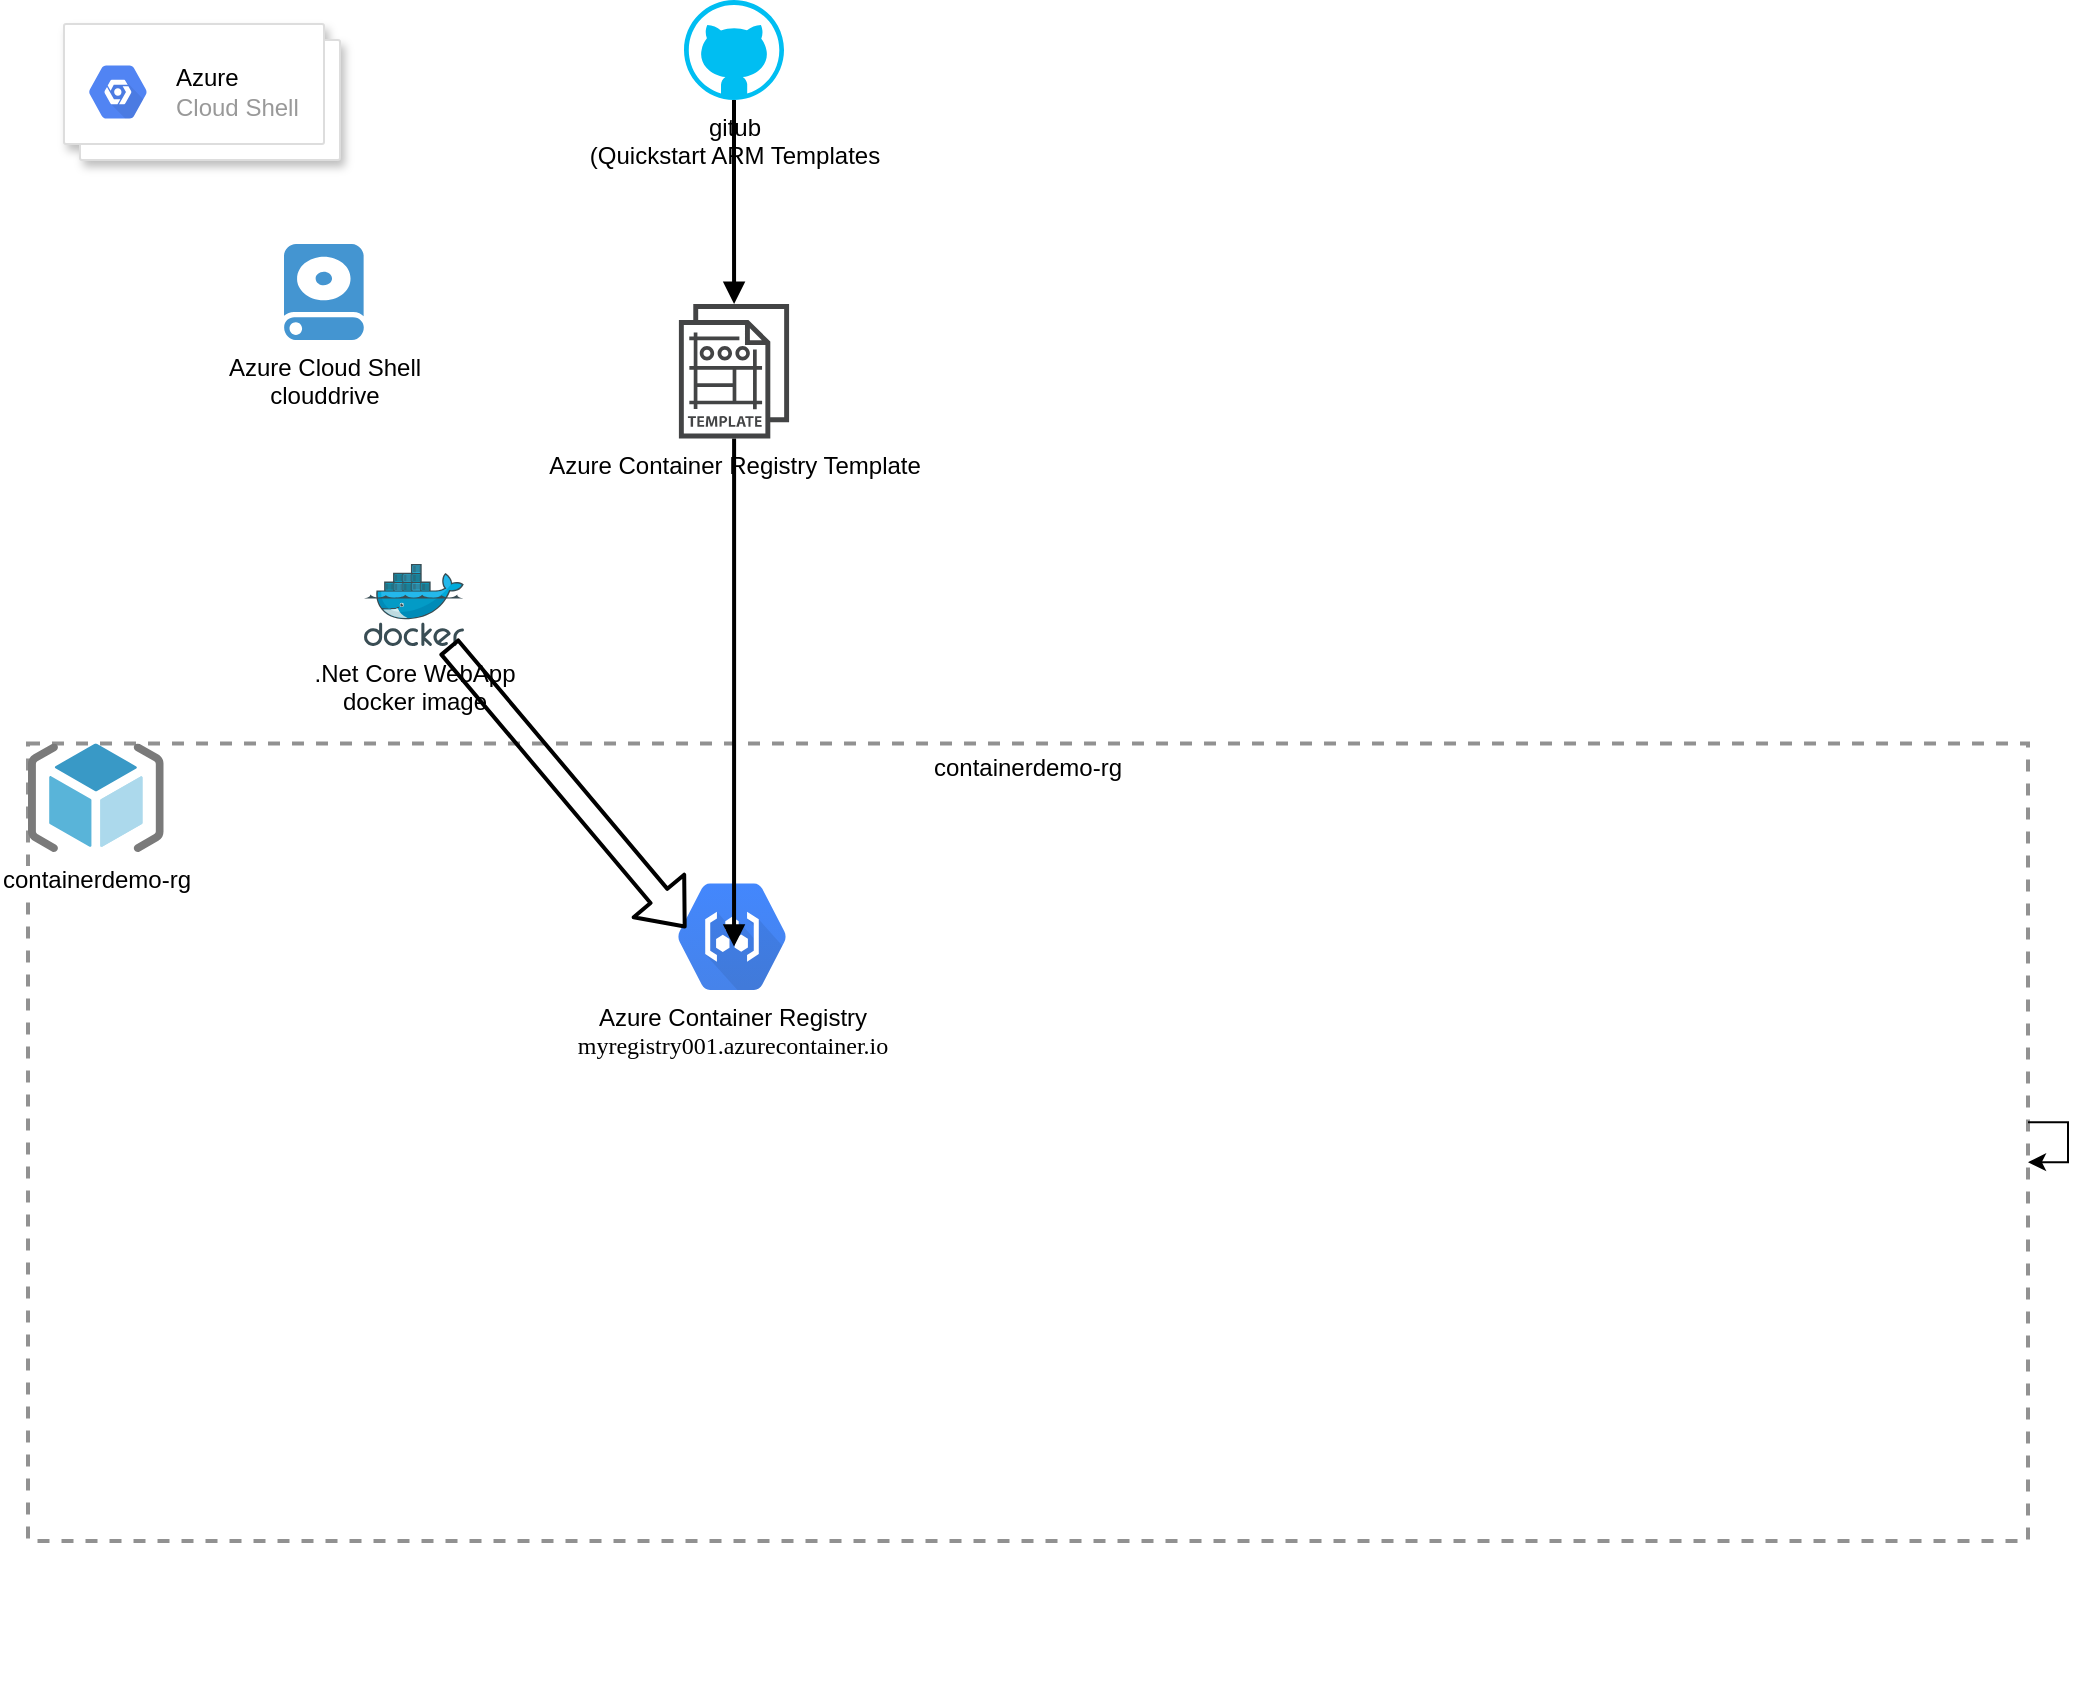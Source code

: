 <mxfile version="12.6.6" type="github">
  <diagram id="7gcUSTIZ7YSJ5vT40chW" name="Page-1">
    <mxGraphModel dx="1422" dy="790" grid="1" gridSize="10" guides="1" tooltips="1" connect="1" arrows="1" fold="1" page="1" pageScale="1" pageWidth="1169" pageHeight="827" math="0" shadow="0">
      <root>
        <mxCell id="0"/>
        <mxCell id="1" parent="0"/>
        <mxCell id="w_GcMHHkcKZseeOGqTXZ-8" value="" style="group" parent="1" vertex="1" connectable="0">
          <mxGeometry x="85" y="330" width="1010" height="580" as="geometry"/>
        </mxCell>
        <mxCell id="w_GcMHHkcKZseeOGqTXZ-7" value="containerdemo-rg" style="fontStyle=0;verticalAlign=top;align=center;spacingTop=-2;fillColor=none;rounded=0;whiteSpace=wrap;html=1;strokeColor=#919191;strokeWidth=2;dashed=1;container=1;collapsible=0;" parent="w_GcMHHkcKZseeOGqTXZ-8" vertex="1">
          <mxGeometry x="7" y="99.688" width="1000" height="398.75" as="geometry"/>
        </mxCell>
        <mxCell id="w_GcMHHkcKZseeOGqTXZ-6" value="containerdemo-rg&lt;br&gt;" style="aspect=fixed;html=1;points=[];align=center;image;fontSize=12;image=img/lib/mscae/ResourceGroup.svg;" parent="w_GcMHHkcKZseeOGqTXZ-7" vertex="1">
          <mxGeometry width="67.857" height="54.285" as="geometry"/>
        </mxCell>
        <mxCell id="w_GcMHHkcKZseeOGqTXZ-3" value="Azure Container Registry&lt;br&gt;&lt;font face=&quot;Verdana&quot;&gt;myregistry001.azurecontainer.io&lt;br&gt;&lt;/font&gt;" style="shape=mxgraph.gcp.compute.container_registry;html=1;fillColor=#4387FD;gradientColor=#4683EA;strokeColor=none;verticalLabelPosition=bottom;verticalAlign=top;align=center;" parent="w_GcMHHkcKZseeOGqTXZ-7" vertex="1">
          <mxGeometry x="325" y="70" width="54" height="53.31" as="geometry"/>
        </mxCell>
        <mxCell id="w_GcMHHkcKZseeOGqTXZ-10" style="edgeStyle=orthogonalEdgeStyle;rounded=0;orthogonalLoop=1;jettySize=auto;html=1;" parent="w_GcMHHkcKZseeOGqTXZ-8" source="w_GcMHHkcKZseeOGqTXZ-7" target="w_GcMHHkcKZseeOGqTXZ-7" edge="1">
          <mxGeometry relative="1" as="geometry"/>
        </mxCell>
        <mxCell id="J0yiI7WGNwWhSdCZxDl2-4" value=".Net Core WebApp&lt;br&gt;docker image" style="aspect=fixed;html=1;points=[];align=center;image;fontSize=12;image=img/lib/mscae/Docker.svg;" vertex="1" parent="w_GcMHHkcKZseeOGqTXZ-8">
          <mxGeometry x="175" y="10" width="50" height="41" as="geometry"/>
        </mxCell>
        <mxCell id="J0yiI7WGNwWhSdCZxDl2-7" value="" style="shape=flexArrow;endArrow=classic;html=1;strokeWidth=2;entryX=0.074;entryY=0.419;entryDx=0;entryDy=0;entryPerimeter=0;" edge="1" parent="w_GcMHHkcKZseeOGqTXZ-8" source="J0yiI7WGNwWhSdCZxDl2-4" target="w_GcMHHkcKZseeOGqTXZ-3">
          <mxGeometry width="50" height="50" relative="1" as="geometry">
            <mxPoint x="195" y="220" as="sourcePoint"/>
            <mxPoint x="245" y="170" as="targetPoint"/>
          </mxGeometry>
        </mxCell>
        <mxCell id="w_GcMHHkcKZseeOGqTXZ-4" value="" style="shape=mxgraph.gcp2.doubleRect;strokeColor=#dddddd;shadow=1;strokeWidth=1;" parent="1" vertex="1">
          <mxGeometry x="110" y="70" width="138" height="68" as="geometry"/>
        </mxCell>
        <mxCell id="w_GcMHHkcKZseeOGqTXZ-5" value="&lt;font color=&quot;#000000&quot;&gt;Azure&lt;/font&gt;&lt;br&gt;Cloud Shell" style="dashed=0;connectable=0;html=1;fillColor=#5184F3;strokeColor=none;shape=mxgraph.gcp2.hexIcon;prIcon=placeholder;part=1;labelPosition=right;verticalLabelPosition=middle;align=left;verticalAlign=middle;spacingLeft=5;fontColor=#999999;fontSize=12;" parent="w_GcMHHkcKZseeOGqTXZ-4" vertex="1">
          <mxGeometry y="0.5" width="44" height="39" relative="1" as="geometry">
            <mxPoint x="5" y="-19.5" as="offset"/>
          </mxGeometry>
        </mxCell>
        <mxCell id="J0yiI7WGNwWhSdCZxDl2-1" style="edgeStyle=orthogonalEdgeStyle;rounded=0;orthogonalLoop=1;jettySize=auto;html=1;endArrow=block;endFill=1;strokeWidth=2;" edge="1" parent="1" source="w_GcMHHkcKZseeOGqTXZ-9" target="w_GcMHHkcKZseeOGqTXZ-11">
          <mxGeometry relative="1" as="geometry"/>
        </mxCell>
        <mxCell id="w_GcMHHkcKZseeOGqTXZ-9" value="gitub&lt;br&gt;(Quickstart ARM Templates" style="verticalLabelPosition=bottom;html=1;verticalAlign=top;align=center;strokeColor=none;fillColor=#00BEF2;shape=mxgraph.azure.github_code;pointerEvents=1;" parent="1" vertex="1">
          <mxGeometry x="420" y="58" width="50" height="50" as="geometry"/>
        </mxCell>
        <mxCell id="J0yiI7WGNwWhSdCZxDl2-2" style="edgeStyle=orthogonalEdgeStyle;rounded=0;orthogonalLoop=1;jettySize=auto;html=1;entryX=0.519;entryY=0.593;entryDx=0;entryDy=0;entryPerimeter=0;endArrow=block;endFill=1;strokeWidth=2;" edge="1" parent="1" source="w_GcMHHkcKZseeOGqTXZ-11" target="w_GcMHHkcKZseeOGqTXZ-3">
          <mxGeometry relative="1" as="geometry"/>
        </mxCell>
        <mxCell id="w_GcMHHkcKZseeOGqTXZ-11" value="Azure Container Registry Template" style="pointerEvents=1;shadow=0;dashed=0;html=1;strokeColor=none;fillColor=#434445;aspect=fixed;labelPosition=center;verticalLabelPosition=bottom;verticalAlign=top;align=center;outlineConnect=0;shape=mxgraph.vvd.template;" parent="1" vertex="1">
          <mxGeometry x="417.45" y="210" width="55.09" height="67.19" as="geometry"/>
        </mxCell>
        <mxCell id="J0yiI7WGNwWhSdCZxDl2-3" value="Azure Cloud Shell&lt;br&gt;clouddrive" style="shadow=0;dashed=0;html=1;strokeColor=none;fillColor=#4495D1;labelPosition=center;verticalLabelPosition=bottom;verticalAlign=top;align=center;outlineConnect=0;shape=mxgraph.veeam.2d.hard_drive;" vertex="1" parent="1">
          <mxGeometry x="220" y="180" width="40" height="48" as="geometry"/>
        </mxCell>
      </root>
    </mxGraphModel>
  </diagram>
</mxfile>
